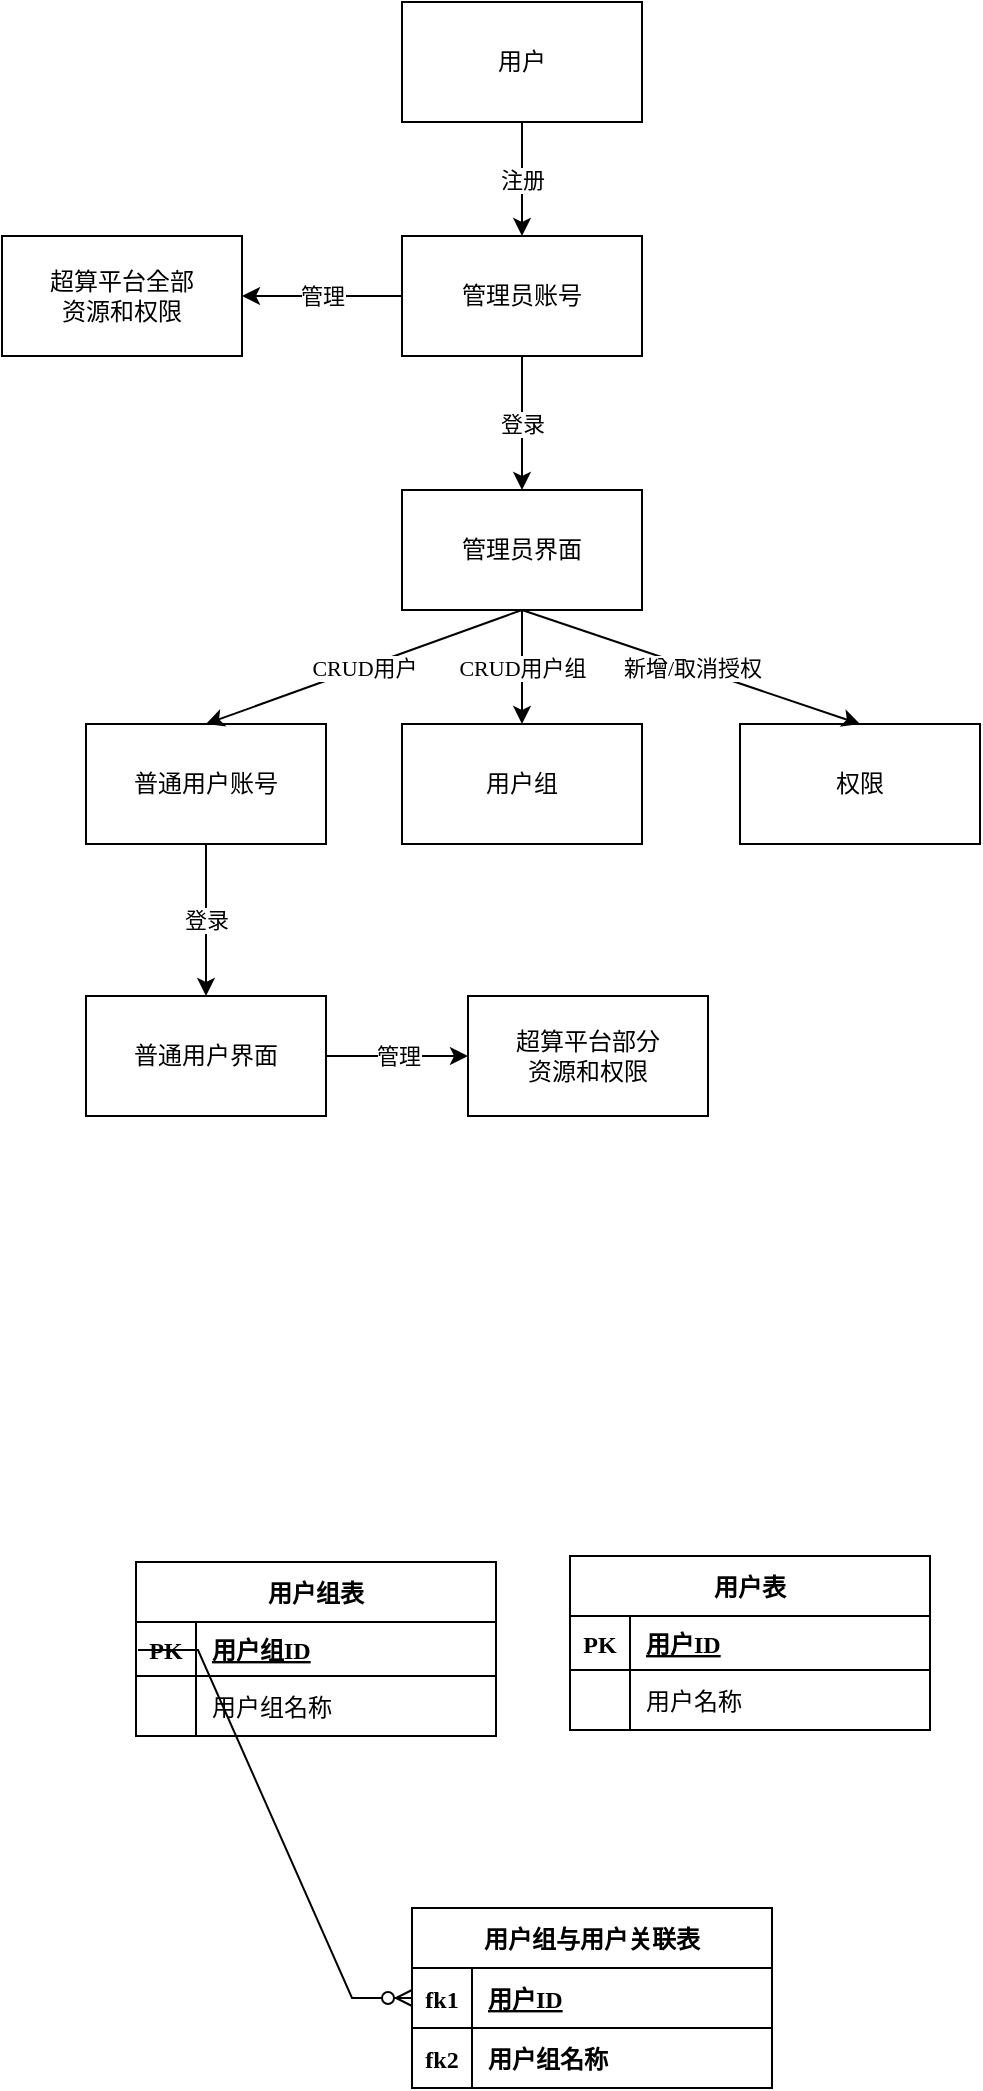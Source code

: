 <mxfile version="15.6.1" type="github">
  <diagram id="mFgV5_7U-bqLbS9MCXDc" name="Page-1">
    <mxGraphModel dx="1360" dy="774" grid="0" gridSize="10" guides="1" tooltips="1" connect="1" arrows="1" fold="1" page="1" pageScale="1" pageWidth="827" pageHeight="1169" math="0" shadow="0">
      <root>
        <mxCell id="0" />
        <mxCell id="1" parent="0" />
        <mxCell id="2kzCMtwzIrTYSETT1FgG-13" value="用户组表" style="shape=table;startSize=30;container=1;collapsible=1;childLayout=tableLayout;fixedRows=1;rowLines=0;fontStyle=1;align=center;resizeLast=1;fontFamily=Times New Roman;" vertex="1" parent="1">
          <mxGeometry x="255" y="803" width="180" height="87" as="geometry" />
        </mxCell>
        <mxCell id="2kzCMtwzIrTYSETT1FgG-14" value="" style="shape=partialRectangle;collapsible=0;dropTarget=0;pointerEvents=0;fillColor=none;top=0;left=0;bottom=1;right=0;points=[[0,0.5],[1,0.5]];portConstraint=eastwest;fontFamily=Times New Roman;" vertex="1" parent="2kzCMtwzIrTYSETT1FgG-13">
          <mxGeometry y="30" width="180" height="27" as="geometry" />
        </mxCell>
        <mxCell id="2kzCMtwzIrTYSETT1FgG-15" value="PK" style="shape=partialRectangle;connectable=0;fillColor=none;top=0;left=0;bottom=0;right=0;fontStyle=1;overflow=hidden;fontFamily=Times New Roman;" vertex="1" parent="2kzCMtwzIrTYSETT1FgG-14">
          <mxGeometry width="30" height="27" as="geometry">
            <mxRectangle width="30" height="27" as="alternateBounds" />
          </mxGeometry>
        </mxCell>
        <mxCell id="2kzCMtwzIrTYSETT1FgG-16" value="用户组ID" style="shape=partialRectangle;connectable=0;fillColor=none;top=0;left=0;bottom=0;right=0;align=left;spacingLeft=6;fontStyle=5;overflow=hidden;fontFamily=Times New Roman;" vertex="1" parent="2kzCMtwzIrTYSETT1FgG-14">
          <mxGeometry x="30" width="150" height="27" as="geometry">
            <mxRectangle width="150" height="27" as="alternateBounds" />
          </mxGeometry>
        </mxCell>
        <mxCell id="2kzCMtwzIrTYSETT1FgG-17" value="" style="shape=partialRectangle;collapsible=0;dropTarget=0;pointerEvents=0;fillColor=none;top=0;left=0;bottom=0;right=0;points=[[0,0.5],[1,0.5]];portConstraint=eastwest;fontFamily=Times New Roman;" vertex="1" parent="2kzCMtwzIrTYSETT1FgG-13">
          <mxGeometry y="57" width="180" height="30" as="geometry" />
        </mxCell>
        <mxCell id="2kzCMtwzIrTYSETT1FgG-18" value="" style="shape=partialRectangle;connectable=0;fillColor=none;top=0;left=0;bottom=0;right=0;editable=1;overflow=hidden;fontFamily=Times New Roman;" vertex="1" parent="2kzCMtwzIrTYSETT1FgG-17">
          <mxGeometry width="30" height="30" as="geometry">
            <mxRectangle width="30" height="30" as="alternateBounds" />
          </mxGeometry>
        </mxCell>
        <mxCell id="2kzCMtwzIrTYSETT1FgG-19" value="用户组名称" style="shape=partialRectangle;connectable=0;fillColor=none;top=0;left=0;bottom=0;right=0;align=left;spacingLeft=6;overflow=hidden;fontFamily=Times New Roman;" vertex="1" parent="2kzCMtwzIrTYSETT1FgG-17">
          <mxGeometry x="30" width="150" height="30" as="geometry">
            <mxRectangle width="150" height="30" as="alternateBounds" />
          </mxGeometry>
        </mxCell>
        <mxCell id="2kzCMtwzIrTYSETT1FgG-26" value="用户组与用户关联表" style="shape=table;startSize=30;container=1;collapsible=1;childLayout=tableLayout;fixedRows=1;rowLines=0;fontStyle=1;align=center;resizeLast=1;fontFamily=Times New Roman;" vertex="1" parent="1">
          <mxGeometry x="393" y="976" width="180" height="90" as="geometry" />
        </mxCell>
        <mxCell id="2kzCMtwzIrTYSETT1FgG-27" value="" style="shape=partialRectangle;collapsible=0;dropTarget=0;pointerEvents=0;fillColor=none;top=0;left=0;bottom=1;right=0;points=[[0,0.5],[1,0.5]];portConstraint=eastwest;fontFamily=Times New Roman;" vertex="1" parent="2kzCMtwzIrTYSETT1FgG-26">
          <mxGeometry y="30" width="180" height="30" as="geometry" />
        </mxCell>
        <mxCell id="2kzCMtwzIrTYSETT1FgG-28" value="fk1" style="shape=partialRectangle;connectable=0;fillColor=none;top=0;left=0;bottom=0;right=0;fontStyle=1;overflow=hidden;fontFamily=Times New Roman;" vertex="1" parent="2kzCMtwzIrTYSETT1FgG-27">
          <mxGeometry width="30" height="30" as="geometry">
            <mxRectangle width="30" height="30" as="alternateBounds" />
          </mxGeometry>
        </mxCell>
        <mxCell id="2kzCMtwzIrTYSETT1FgG-29" value="用户ID" style="shape=partialRectangle;connectable=0;fillColor=none;top=0;left=0;bottom=0;right=0;align=left;spacingLeft=6;fontStyle=5;overflow=hidden;fontFamily=Times New Roman;" vertex="1" parent="2kzCMtwzIrTYSETT1FgG-27">
          <mxGeometry x="30" width="150" height="30" as="geometry">
            <mxRectangle width="150" height="30" as="alternateBounds" />
          </mxGeometry>
        </mxCell>
        <mxCell id="2kzCMtwzIrTYSETT1FgG-30" value="" style="shape=partialRectangle;collapsible=0;dropTarget=0;pointerEvents=0;fillColor=none;top=0;left=0;bottom=0;right=0;points=[[0,0.5],[1,0.5]];portConstraint=eastwest;fontFamily=Times New Roman;" vertex="1" parent="2kzCMtwzIrTYSETT1FgG-26">
          <mxGeometry y="60" width="180" height="30" as="geometry" />
        </mxCell>
        <mxCell id="2kzCMtwzIrTYSETT1FgG-31" value="fk2" style="shape=partialRectangle;connectable=0;fillColor=none;top=0;left=0;bottom=0;right=0;editable=1;overflow=hidden;fontStyle=1;fontFamily=Times New Roman;" vertex="1" parent="2kzCMtwzIrTYSETT1FgG-30">
          <mxGeometry width="30" height="30" as="geometry">
            <mxRectangle width="30" height="30" as="alternateBounds" />
          </mxGeometry>
        </mxCell>
        <mxCell id="2kzCMtwzIrTYSETT1FgG-32" value="用户组名称" style="shape=partialRectangle;connectable=0;fillColor=none;top=0;left=0;bottom=0;right=0;align=left;spacingLeft=6;overflow=hidden;fontStyle=1;fontFamily=Times New Roman;" vertex="1" parent="2kzCMtwzIrTYSETT1FgG-30">
          <mxGeometry x="30" width="150" height="30" as="geometry">
            <mxRectangle width="150" height="30" as="alternateBounds" />
          </mxGeometry>
        </mxCell>
        <mxCell id="2kzCMtwzIrTYSETT1FgG-40" value="" style="edgeStyle=entityRelationEdgeStyle;fontSize=12;html=1;endArrow=ERzeroToMany;endFill=1;rounded=0;entryX=0;entryY=0.5;entryDx=0;entryDy=0;fontFamily=Times New Roman;" edge="1" parent="1" target="2kzCMtwzIrTYSETT1FgG-27">
          <mxGeometry width="100" height="100" relative="1" as="geometry">
            <mxPoint x="256" y="847" as="sourcePoint" />
            <mxPoint x="386" y="1116" as="targetPoint" />
          </mxGeometry>
        </mxCell>
        <mxCell id="2kzCMtwzIrTYSETT1FgG-41" value="用户" style="rounded=0;whiteSpace=wrap;html=1;fontFamily=Times New Roman;" vertex="1" parent="1">
          <mxGeometry x="388" y="23" width="120" height="60" as="geometry" />
        </mxCell>
        <mxCell id="2kzCMtwzIrTYSETT1FgG-42" value="" style="endArrow=classic;html=1;rounded=0;exitX=0.5;exitY=1;exitDx=0;exitDy=0;entryX=0.5;entryY=0;entryDx=0;entryDy=0;fontFamily=Times New Roman;" edge="1" parent="1" source="2kzCMtwzIrTYSETT1FgG-41" target="2kzCMtwzIrTYSETT1FgG-45">
          <mxGeometry relative="1" as="geometry">
            <mxPoint x="708" y="442" as="sourcePoint" />
            <mxPoint x="448" y="149" as="targetPoint" />
          </mxGeometry>
        </mxCell>
        <mxCell id="2kzCMtwzIrTYSETT1FgG-43" value="注册" style="edgeLabel;resizable=0;html=1;align=center;verticalAlign=middle;fontFamily=Times New Roman;" connectable="0" vertex="1" parent="2kzCMtwzIrTYSETT1FgG-42">
          <mxGeometry relative="1" as="geometry" />
        </mxCell>
        <mxCell id="2kzCMtwzIrTYSETT1FgG-45" value="管理员账号" style="rounded=0;whiteSpace=wrap;html=1;fontFamily=Times New Roman;" vertex="1" parent="1">
          <mxGeometry x="388" y="140" width="120" height="60" as="geometry" />
        </mxCell>
        <mxCell id="2kzCMtwzIrTYSETT1FgG-49" value="" style="endArrow=classic;html=1;rounded=0;exitX=0.5;exitY=1;exitDx=0;exitDy=0;entryX=0.5;entryY=0;entryDx=0;entryDy=0;fontFamily=Times New Roman;" edge="1" parent="1" source="2kzCMtwzIrTYSETT1FgG-45" target="2kzCMtwzIrTYSETT1FgG-51">
          <mxGeometry relative="1" as="geometry">
            <mxPoint x="582" y="301" as="sourcePoint" />
            <mxPoint x="442" y="285" as="targetPoint" />
          </mxGeometry>
        </mxCell>
        <mxCell id="2kzCMtwzIrTYSETT1FgG-50" value="登录" style="edgeLabel;resizable=0;html=1;align=center;verticalAlign=middle;fontFamily=Times New Roman;" connectable="0" vertex="1" parent="2kzCMtwzIrTYSETT1FgG-49">
          <mxGeometry relative="1" as="geometry" />
        </mxCell>
        <mxCell id="2kzCMtwzIrTYSETT1FgG-51" value="管理员界面" style="rounded=0;whiteSpace=wrap;html=1;fontFamily=Times New Roman;" vertex="1" parent="1">
          <mxGeometry x="388" y="267" width="120" height="60" as="geometry" />
        </mxCell>
        <mxCell id="2kzCMtwzIrTYSETT1FgG-53" value="超算平台全部&lt;br&gt;资源和权限" style="whiteSpace=wrap;html=1;rounded=0;fontFamily=Times New Roman;" vertex="1" parent="1">
          <mxGeometry x="188" y="140" width="120" height="60" as="geometry" />
        </mxCell>
        <mxCell id="2kzCMtwzIrTYSETT1FgG-59" value="普通用户账号" style="rounded=0;whiteSpace=wrap;html=1;fontFamily=Times New Roman;" vertex="1" parent="1">
          <mxGeometry x="230" y="384" width="120" height="60" as="geometry" />
        </mxCell>
        <mxCell id="2kzCMtwzIrTYSETT1FgG-60" value="用户组" style="rounded=0;whiteSpace=wrap;html=1;fontFamily=Times New Roman;" vertex="1" parent="1">
          <mxGeometry x="388" y="384" width="120" height="60" as="geometry" />
        </mxCell>
        <mxCell id="2kzCMtwzIrTYSETT1FgG-61" value="权限" style="rounded=0;whiteSpace=wrap;html=1;fontFamily=Times New Roman;" vertex="1" parent="1">
          <mxGeometry x="557" y="384" width="120" height="60" as="geometry" />
        </mxCell>
        <mxCell id="2kzCMtwzIrTYSETT1FgG-66" value="" style="endArrow=classic;html=1;rounded=0;fontFamily=Times New Roman;" edge="1" parent="1" source="2kzCMtwzIrTYSETT1FgG-51" target="2kzCMtwzIrTYSETT1FgG-60">
          <mxGeometry relative="1" as="geometry">
            <mxPoint x="445" y="332" as="sourcePoint" />
            <mxPoint x="445" y="362" as="targetPoint" />
          </mxGeometry>
        </mxCell>
        <mxCell id="2kzCMtwzIrTYSETT1FgG-67" value="CRUD用户组" style="edgeLabel;resizable=0;html=1;align=center;verticalAlign=middle;fontFamily=Times New Roman;" connectable="0" vertex="1" parent="2kzCMtwzIrTYSETT1FgG-66">
          <mxGeometry relative="1" as="geometry" />
        </mxCell>
        <mxCell id="2kzCMtwzIrTYSETT1FgG-68" value="" style="endArrow=classic;html=1;rounded=0;exitX=0.5;exitY=1;exitDx=0;exitDy=0;entryX=0.5;entryY=0;entryDx=0;entryDy=0;fontFamily=Times New Roman;" edge="1" parent="1" source="2kzCMtwzIrTYSETT1FgG-51" target="2kzCMtwzIrTYSETT1FgG-59">
          <mxGeometry relative="1" as="geometry">
            <mxPoint x="458" y="337" as="sourcePoint" />
            <mxPoint x="458" y="394" as="targetPoint" />
            <Array as="points" />
          </mxGeometry>
        </mxCell>
        <mxCell id="2kzCMtwzIrTYSETT1FgG-69" value="CRUD用户" style="edgeLabel;resizable=0;html=1;align=center;verticalAlign=middle;fontFamily=Times New Roman;" connectable="0" vertex="1" parent="2kzCMtwzIrTYSETT1FgG-68">
          <mxGeometry relative="1" as="geometry" />
        </mxCell>
        <mxCell id="2kzCMtwzIrTYSETT1FgG-70" value="" style="endArrow=classic;html=1;rounded=0;exitX=0.5;exitY=1;exitDx=0;exitDy=0;entryX=0.5;entryY=0;entryDx=0;entryDy=0;fontFamily=Times New Roman;" edge="1" parent="1" source="2kzCMtwzIrTYSETT1FgG-51" target="2kzCMtwzIrTYSETT1FgG-61">
          <mxGeometry relative="1" as="geometry">
            <mxPoint x="398" y="307" as="sourcePoint" />
            <mxPoint x="300" y="394" as="targetPoint" />
            <Array as="points" />
          </mxGeometry>
        </mxCell>
        <mxCell id="2kzCMtwzIrTYSETT1FgG-71" value="新增/取消授权" style="edgeLabel;resizable=0;html=1;align=center;verticalAlign=middle;fontFamily=Times New Roman;" connectable="0" vertex="1" parent="2kzCMtwzIrTYSETT1FgG-70">
          <mxGeometry relative="1" as="geometry" />
        </mxCell>
        <mxCell id="2kzCMtwzIrTYSETT1FgG-73" value="" style="endArrow=classic;html=1;rounded=0;exitX=0.5;exitY=1;exitDx=0;exitDy=0;entryX=0.5;entryY=0;entryDx=0;entryDy=0;fontFamily=Times New Roman;" edge="1" parent="1" source="2kzCMtwzIrTYSETT1FgG-59" target="2kzCMtwzIrTYSETT1FgG-75">
          <mxGeometry relative="1" as="geometry">
            <mxPoint x="289.58" y="456" as="sourcePoint" />
            <mxPoint x="290" y="528" as="targetPoint" />
          </mxGeometry>
        </mxCell>
        <mxCell id="2kzCMtwzIrTYSETT1FgG-74" value="登录" style="edgeLabel;resizable=0;html=1;align=center;verticalAlign=middle;fontFamily=Times New Roman;" connectable="0" vertex="1" parent="2kzCMtwzIrTYSETT1FgG-73">
          <mxGeometry relative="1" as="geometry" />
        </mxCell>
        <mxCell id="2kzCMtwzIrTYSETT1FgG-75" value="普通用户界面" style="rounded=0;whiteSpace=wrap;html=1;fontFamily=Times New Roman;" vertex="1" parent="1">
          <mxGeometry x="230" y="520" width="120" height="60" as="geometry" />
        </mxCell>
        <mxCell id="2kzCMtwzIrTYSETT1FgG-76" value="" style="endArrow=classic;html=1;rounded=0;exitX=0;exitY=0.5;exitDx=0;exitDy=0;entryX=1;entryY=0.5;entryDx=0;entryDy=0;fontFamily=Times New Roman;" edge="1" parent="1" source="2kzCMtwzIrTYSETT1FgG-45" target="2kzCMtwzIrTYSETT1FgG-53">
          <mxGeometry relative="1" as="geometry">
            <mxPoint x="59" y="240" as="sourcePoint" />
            <mxPoint x="159" y="240" as="targetPoint" />
          </mxGeometry>
        </mxCell>
        <mxCell id="2kzCMtwzIrTYSETT1FgG-77" value="管理" style="edgeLabel;resizable=0;html=1;align=center;verticalAlign=middle;fontFamily=Times New Roman;" connectable="0" vertex="1" parent="2kzCMtwzIrTYSETT1FgG-76">
          <mxGeometry relative="1" as="geometry" />
        </mxCell>
        <mxCell id="2kzCMtwzIrTYSETT1FgG-78" value="" style="endArrow=classic;html=1;rounded=0;exitX=1;exitY=0.5;exitDx=0;exitDy=0;fontFamily=Times New Roman;" edge="1" parent="1" source="2kzCMtwzIrTYSETT1FgG-75">
          <mxGeometry relative="1" as="geometry">
            <mxPoint x="501" y="533" as="sourcePoint" />
            <mxPoint x="421" y="550" as="targetPoint" />
          </mxGeometry>
        </mxCell>
        <mxCell id="2kzCMtwzIrTYSETT1FgG-79" value="管理" style="edgeLabel;resizable=0;html=1;align=center;verticalAlign=middle;fontFamily=Times New Roman;" connectable="0" vertex="1" parent="2kzCMtwzIrTYSETT1FgG-78">
          <mxGeometry relative="1" as="geometry" />
        </mxCell>
        <mxCell id="2kzCMtwzIrTYSETT1FgG-80" value="超算平台部分&lt;br&gt;资源和权限" style="whiteSpace=wrap;html=1;rounded=0;fontFamily=Times New Roman;" vertex="1" parent="1">
          <mxGeometry x="421" y="520" width="120" height="60" as="geometry" />
        </mxCell>
        <mxCell id="2kzCMtwzIrTYSETT1FgG-83" value="用户表" style="shape=table;startSize=30;container=1;collapsible=1;childLayout=tableLayout;fixedRows=1;rowLines=0;fontStyle=1;align=center;resizeLast=1;fontFamily=Times New Roman;" vertex="1" parent="1">
          <mxGeometry x="472" y="800" width="180" height="87" as="geometry" />
        </mxCell>
        <mxCell id="2kzCMtwzIrTYSETT1FgG-84" value="" style="shape=partialRectangle;collapsible=0;dropTarget=0;pointerEvents=0;fillColor=none;top=0;left=0;bottom=1;right=0;points=[[0,0.5],[1,0.5]];portConstraint=eastwest;fontFamily=Times New Roman;" vertex="1" parent="2kzCMtwzIrTYSETT1FgG-83">
          <mxGeometry y="30" width="180" height="27" as="geometry" />
        </mxCell>
        <mxCell id="2kzCMtwzIrTYSETT1FgG-85" value="PK" style="shape=partialRectangle;connectable=0;fillColor=none;top=0;left=0;bottom=0;right=0;fontStyle=1;overflow=hidden;fontFamily=Times New Roman;" vertex="1" parent="2kzCMtwzIrTYSETT1FgG-84">
          <mxGeometry width="30" height="27" as="geometry">
            <mxRectangle width="30" height="27" as="alternateBounds" />
          </mxGeometry>
        </mxCell>
        <mxCell id="2kzCMtwzIrTYSETT1FgG-86" value="用户ID" style="shape=partialRectangle;connectable=0;fillColor=none;top=0;left=0;bottom=0;right=0;align=left;spacingLeft=6;fontStyle=5;overflow=hidden;fontFamily=Times New Roman;" vertex="1" parent="2kzCMtwzIrTYSETT1FgG-84">
          <mxGeometry x="30" width="150" height="27" as="geometry">
            <mxRectangle width="150" height="27" as="alternateBounds" />
          </mxGeometry>
        </mxCell>
        <mxCell id="2kzCMtwzIrTYSETT1FgG-87" value="" style="shape=partialRectangle;collapsible=0;dropTarget=0;pointerEvents=0;fillColor=none;top=0;left=0;bottom=0;right=0;points=[[0,0.5],[1,0.5]];portConstraint=eastwest;fontFamily=Times New Roman;" vertex="1" parent="2kzCMtwzIrTYSETT1FgG-83">
          <mxGeometry y="57" width="180" height="30" as="geometry" />
        </mxCell>
        <mxCell id="2kzCMtwzIrTYSETT1FgG-88" value="" style="shape=partialRectangle;connectable=0;fillColor=none;top=0;left=0;bottom=0;right=0;editable=1;overflow=hidden;fontFamily=Times New Roman;" vertex="1" parent="2kzCMtwzIrTYSETT1FgG-87">
          <mxGeometry width="30" height="30" as="geometry">
            <mxRectangle width="30" height="30" as="alternateBounds" />
          </mxGeometry>
        </mxCell>
        <mxCell id="2kzCMtwzIrTYSETT1FgG-89" value="用户名称" style="shape=partialRectangle;connectable=0;fillColor=none;top=0;left=0;bottom=0;right=0;align=left;spacingLeft=6;overflow=hidden;fontFamily=Times New Roman;" vertex="1" parent="2kzCMtwzIrTYSETT1FgG-87">
          <mxGeometry x="30" width="150" height="30" as="geometry">
            <mxRectangle width="150" height="30" as="alternateBounds" />
          </mxGeometry>
        </mxCell>
      </root>
    </mxGraphModel>
  </diagram>
</mxfile>
